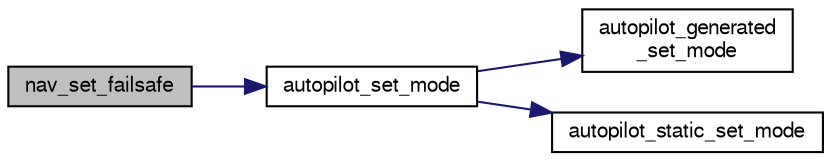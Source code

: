 digraph "nav_set_failsafe"
{
  edge [fontname="FreeSans",fontsize="10",labelfontname="FreeSans",labelfontsize="10"];
  node [fontname="FreeSans",fontsize="10",shape=record];
  rankdir="LR";
  Node1 [label="nav_set_failsafe",height=0.2,width=0.4,color="black", fillcolor="grey75", style="filled", fontcolor="black"];
  Node1 -> Node2 [color="midnightblue",fontsize="10",style="solid",fontname="FreeSans"];
  Node2 [label="autopilot_set_mode",height=0.2,width=0.4,color="black", fillcolor="white", style="filled",URL="$autopilot_8c.html#a1b657630df5b70390e96f4964390210a",tooltip="set autopilot mode "];
  Node2 -> Node3 [color="midnightblue",fontsize="10",style="solid",fontname="FreeSans"];
  Node3 [label="autopilot_generated\l_set_mode",height=0.2,width=0.4,color="black", fillcolor="white", style="filled",URL="$fixedwing_2autopilot__generated_8c.html#a2a352534b34a60927d75719902d2cffc"];
  Node2 -> Node4 [color="midnightblue",fontsize="10",style="solid",fontname="FreeSans"];
  Node4 [label="autopilot_static_set_mode",height=0.2,width=0.4,color="black", fillcolor="white", style="filled",URL="$fixedwing_2autopilot__static_8c.html#af7eb08dcaaeb9f55fe1b77230b0e78c3"];
}

